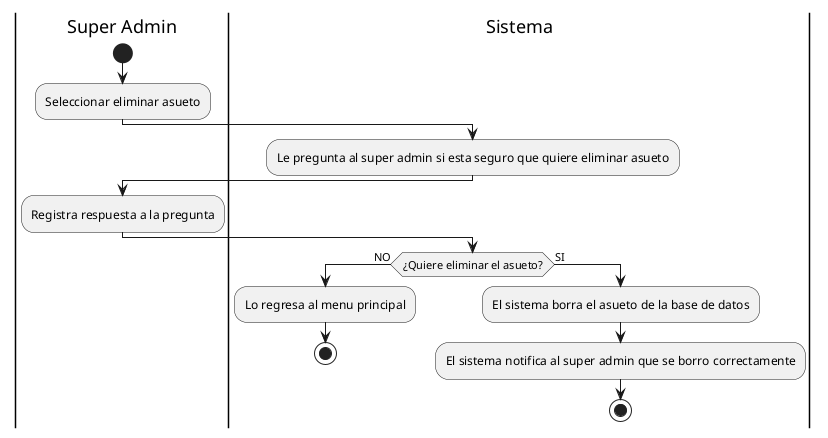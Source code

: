 @startuml CU05 - Superadmin Elimina dia feriado
|Super Admin|
start
:Seleccionar eliminar asueto;
|Sistema|
:Le pregunta al super admin si esta seguro que quiere eliminar asueto;
|Super Admin|
:Registra respuesta a la pregunta;
|Sistema|
if(¿Quiere eliminar el asueto?) then (NO)
    :Lo regresa al menu principal;
    stop
else(SI)
    :El sistema borra el asueto de la base de datos;
    :El sistema notifica al super admin que se borro correctamente;
    stop
@enduml
